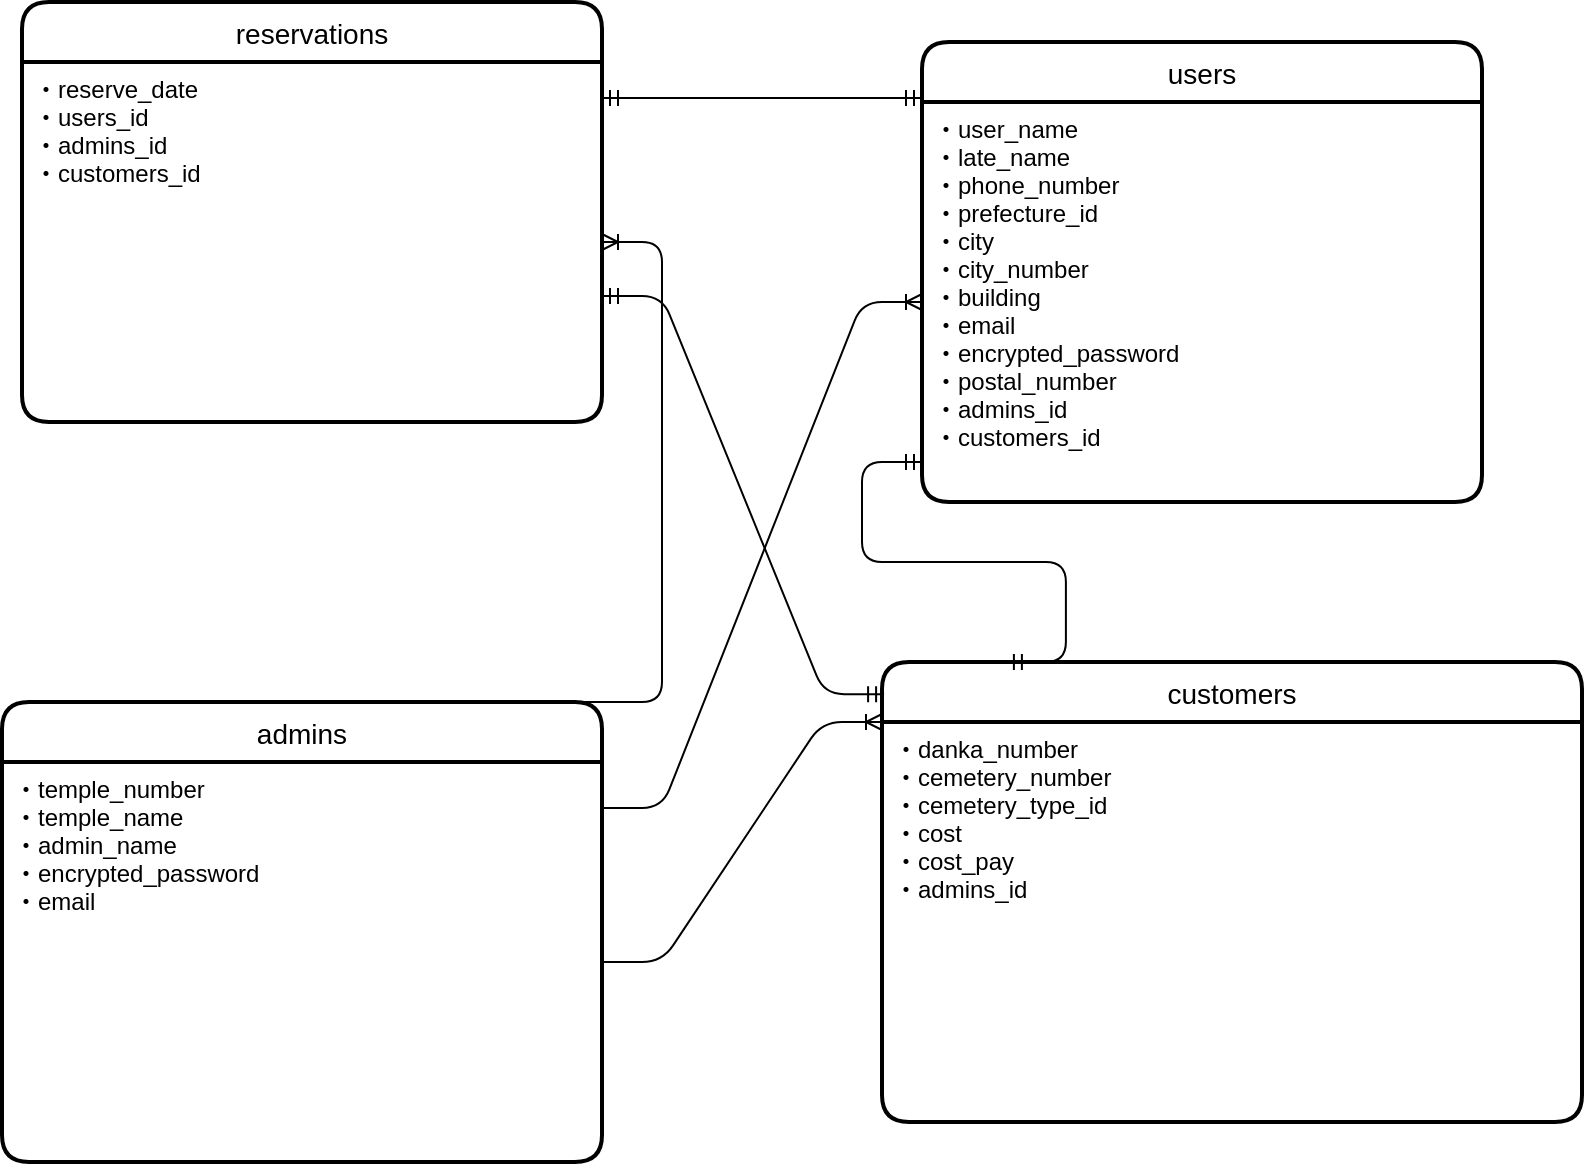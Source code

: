 <mxfile>
    <diagram id="FNNjuxUwFKNKiv1f8_nM" name="ページ1">
        <mxGraphModel dx="294" dy="830" grid="1" gridSize="10" guides="1" tooltips="1" connect="1" arrows="1" fold="1" page="1" pageScale="1" pageWidth="827" pageHeight="1169" math="0" shadow="0">
            <root>
                <mxCell id="0"/>
                <mxCell id="1" parent="0"/>
                <mxCell id="6" value="reservations" style="swimlane;childLayout=stackLayout;horizontal=1;startSize=30;horizontalStack=0;rounded=1;fontSize=14;fontStyle=0;strokeWidth=2;resizeParent=0;resizeLast=1;shadow=0;dashed=0;align=center;" parent="1" vertex="1">
                    <mxGeometry x="70" y="70" width="290" height="210" as="geometry"/>
                </mxCell>
                <mxCell id="7" value="・reserve_date&#10;・users_id&#10;・admins_id&#10;・customers_id" style="align=left;strokeColor=none;fillColor=none;spacingLeft=4;fontSize=12;verticalAlign=top;resizable=0;rotatable=0;part=1;" parent="6" vertex="1">
                    <mxGeometry y="30" width="290" height="180" as="geometry"/>
                </mxCell>
                <mxCell id="9" value="users" style="swimlane;childLayout=stackLayout;horizontal=1;startSize=30;horizontalStack=0;rounded=1;fontSize=14;fontStyle=0;strokeWidth=2;resizeParent=0;resizeLast=1;shadow=0;dashed=0;align=center;" parent="1" vertex="1">
                    <mxGeometry x="520" y="90" width="280" height="230" as="geometry"/>
                </mxCell>
                <mxCell id="10" value="・user_name&#10;・late_name&#10;・phone_number&#10;・prefecture_id&#10;・city&#10;・city_number&#10;・building&#10;・email&#10;・encrypted_password&#10;・postal_number&#10;・admins_id&#10;・customers_id" style="align=left;strokeColor=none;fillColor=none;spacingLeft=4;fontSize=12;verticalAlign=top;resizable=0;rotatable=0;part=1;" parent="9" vertex="1">
                    <mxGeometry y="30" width="280" height="200" as="geometry"/>
                </mxCell>
                <mxCell id="11" value="admins" style="swimlane;childLayout=stackLayout;horizontal=1;startSize=30;horizontalStack=0;rounded=1;fontSize=14;fontStyle=0;strokeWidth=2;resizeParent=0;resizeLast=1;shadow=0;dashed=0;align=center;" parent="1" vertex="1">
                    <mxGeometry x="60" y="420" width="300" height="230" as="geometry"/>
                </mxCell>
                <mxCell id="12" value="・temple_number&#10;・temple_name&#10;・admin_name&#10;・encrypted_password&#10;・email" style="align=left;strokeColor=none;fillColor=none;spacingLeft=4;fontSize=12;verticalAlign=top;resizable=0;rotatable=0;part=1;" parent="11" vertex="1">
                    <mxGeometry y="30" width="300" height="200" as="geometry"/>
                </mxCell>
                <mxCell id="14" value="customers" style="swimlane;childLayout=stackLayout;horizontal=1;startSize=30;horizontalStack=0;rounded=1;fontSize=14;fontStyle=0;strokeWidth=2;resizeParent=0;resizeLast=1;shadow=0;dashed=0;align=center;" parent="1" vertex="1">
                    <mxGeometry x="500" y="400" width="350" height="230" as="geometry"/>
                </mxCell>
                <mxCell id="15" value="・danka_number&#10;・cemetery_number&#10;・cemetery_type_id&#10;・cost&#10;・cost_pay&#10;・admins_id" style="align=left;strokeColor=none;fillColor=none;spacingLeft=4;fontSize=12;verticalAlign=top;resizable=0;rotatable=0;part=1;" parent="14" vertex="1">
                    <mxGeometry y="30" width="350" height="200" as="geometry"/>
                </mxCell>
                <mxCell id="16" value="" style="edgeStyle=entityRelationEdgeStyle;fontSize=12;html=1;endArrow=ERmandOne;startArrow=ERmandOne;" edge="1" parent="1">
                    <mxGeometry width="100" height="100" relative="1" as="geometry">
                        <mxPoint x="360" y="118" as="sourcePoint"/>
                        <mxPoint x="520" y="118" as="targetPoint"/>
                    </mxGeometry>
                </mxCell>
                <mxCell id="17" value="" style="edgeStyle=entityRelationEdgeStyle;fontSize=12;html=1;endArrow=ERoneToMany;" edge="1" parent="1" target="10">
                    <mxGeometry width="100" height="100" relative="1" as="geometry">
                        <mxPoint x="360" y="473" as="sourcePoint"/>
                        <mxPoint x="430" y="310" as="targetPoint"/>
                    </mxGeometry>
                </mxCell>
                <mxCell id="18" value="" style="edgeStyle=entityRelationEdgeStyle;fontSize=12;html=1;endArrow=ERoneToMany;entryX=0;entryY=0;entryDx=0;entryDy=0;" edge="1" parent="1" source="12" target="15">
                    <mxGeometry width="100" height="100" relative="1" as="geometry">
                        <mxPoint x="390" y="650" as="sourcePoint"/>
                        <mxPoint x="490" y="550" as="targetPoint"/>
                    </mxGeometry>
                </mxCell>
                <mxCell id="19" value="" style="edgeStyle=entityRelationEdgeStyle;fontSize=12;html=1;endArrow=ERoneToMany;" edge="1" parent="1" target="7">
                    <mxGeometry width="100" height="100" relative="1" as="geometry">
                        <mxPoint x="350" y="420" as="sourcePoint"/>
                        <mxPoint x="220" y="320" as="targetPoint"/>
                    </mxGeometry>
                </mxCell>
                <mxCell id="20" value="" style="edgeStyle=entityRelationEdgeStyle;fontSize=12;html=1;endArrow=ERmandOne;startArrow=ERmandOne;exitX=0.177;exitY=0;exitDx=0;exitDy=0;exitPerimeter=0;" edge="1" parent="1" source="14">
                    <mxGeometry width="100" height="100" relative="1" as="geometry">
                        <mxPoint x="580" y="440" as="sourcePoint"/>
                        <mxPoint x="520" y="300" as="targetPoint"/>
                    </mxGeometry>
                </mxCell>
                <mxCell id="21" value="" style="edgeStyle=entityRelationEdgeStyle;fontSize=12;html=1;endArrow=ERmandOne;startArrow=ERmandOne;entryX=1;entryY=0.65;entryDx=0;entryDy=0;entryPerimeter=0;exitX=0.003;exitY=0.07;exitDx=0;exitDy=0;exitPerimeter=0;" edge="1" parent="1" source="14" target="7">
                    <mxGeometry width="100" height="100" relative="1" as="geometry">
                        <mxPoint x="410" y="330" as="sourcePoint"/>
                        <mxPoint x="510" y="230" as="targetPoint"/>
                    </mxGeometry>
                </mxCell>
            </root>
        </mxGraphModel>
    </diagram>
</mxfile>